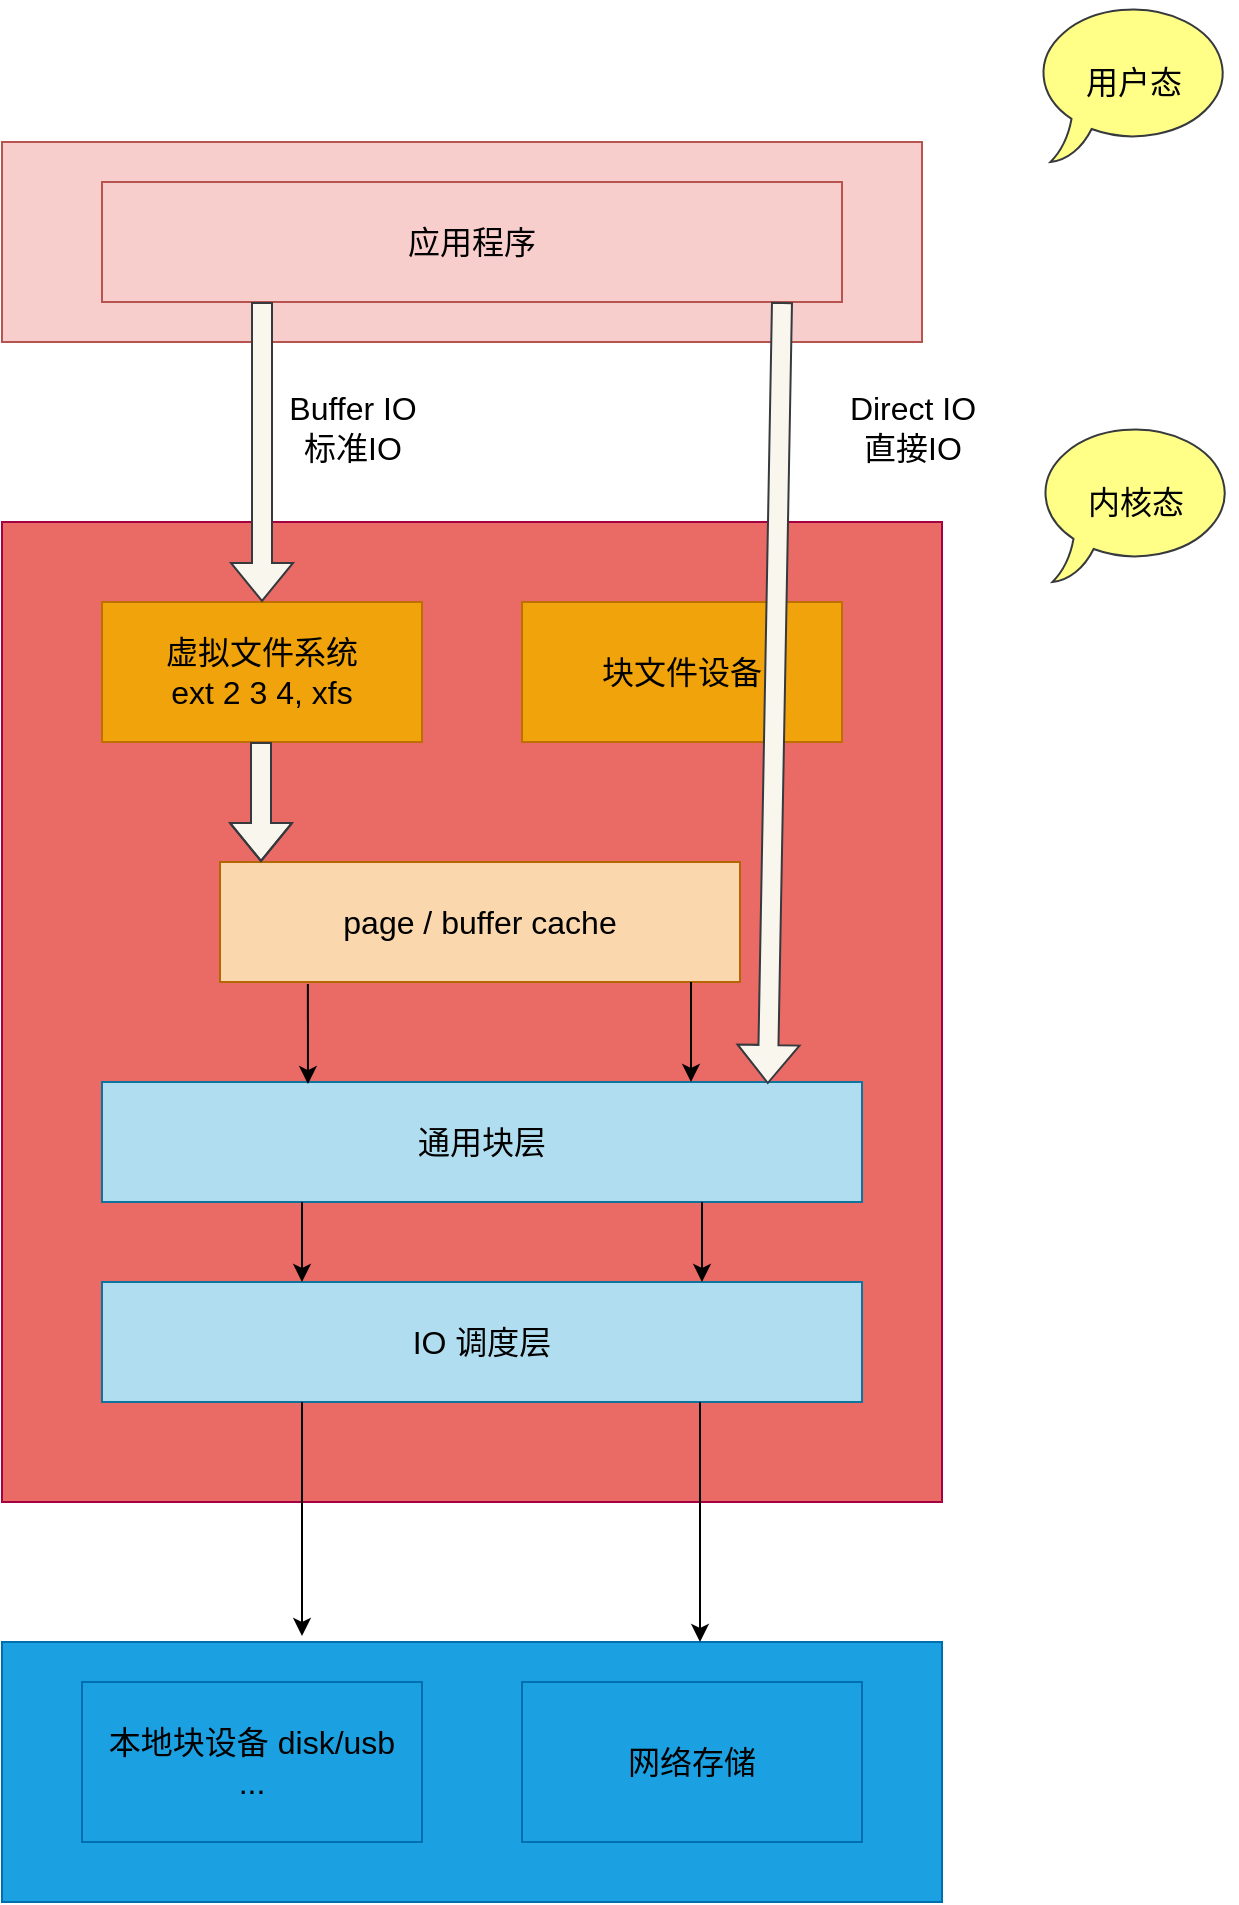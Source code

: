 <mxfile version="26.1.1">
  <diagram name="第 1 页" id="3h79PdZIu5i9EZlcZ24i">
    <mxGraphModel dx="1434" dy="746" grid="1" gridSize="10" guides="1" tooltips="1" connect="1" arrows="1" fold="1" page="1" pageScale="1" pageWidth="827" pageHeight="1169" math="0" shadow="0">
      <root>
        <mxCell id="0" />
        <mxCell id="1" parent="0" />
        <mxCell id="bchtEtfyETqs7zQXqti5-1" value="" style="rounded=0;whiteSpace=wrap;html=1;fillColor=#f8cecc;strokeColor=#b85450;fontSize=16;" vertex="1" parent="1">
          <mxGeometry x="210" y="120" width="460" height="100" as="geometry" />
        </mxCell>
        <mxCell id="bchtEtfyETqs7zQXqti5-2" value="应用程序" style="rounded=0;whiteSpace=wrap;html=1;fillColor=#f8cecc;strokeColor=#b85450;fontSize=16;" vertex="1" parent="1">
          <mxGeometry x="260" y="140" width="370" height="60" as="geometry" />
        </mxCell>
        <mxCell id="bchtEtfyETqs7zQXqti5-5" value="用户态" style="whiteSpace=wrap;html=1;shape=mxgraph.basic.oval_callout;fillColor=#ffff88;strokeColor=#36393d;fontSize=16;" vertex="1" parent="1">
          <mxGeometry x="726" y="50" width="100" height="80" as="geometry" />
        </mxCell>
        <mxCell id="bchtEtfyETqs7zQXqti5-6" value="" style="rounded=0;whiteSpace=wrap;html=1;fillColor=#EA6B66;strokeColor=#A50040;fontColor=#ffffff;fontSize=16;" vertex="1" parent="1">
          <mxGeometry x="210" y="310" width="470" height="490" as="geometry" />
        </mxCell>
        <mxCell id="bchtEtfyETqs7zQXqti5-7" value="虚拟文件系统&lt;div&gt;ext 2 3 4, xfs&lt;/div&gt;" style="rounded=0;whiteSpace=wrap;html=1;fillColor=#f0a30a;strokeColor=#BD7000;fontColor=#000000;fontSize=16;" vertex="1" parent="1">
          <mxGeometry x="260" y="350" width="160" height="70" as="geometry" />
        </mxCell>
        <mxCell id="bchtEtfyETqs7zQXqti5-8" value="块文件设备" style="rounded=0;whiteSpace=wrap;html=1;fillColor=#f0a30a;fontColor=#000000;strokeColor=#BD7000;fontSize=16;" vertex="1" parent="1">
          <mxGeometry x="470" y="350" width="160" height="70" as="geometry" />
        </mxCell>
        <mxCell id="bchtEtfyETqs7zQXqti5-9" value="page / buffer cache" style="rounded=0;whiteSpace=wrap;html=1;fillColor=#fad7ac;strokeColor=#b46504;fontSize=16;" vertex="1" parent="1">
          <mxGeometry x="319" y="480" width="260" height="60" as="geometry" />
        </mxCell>
        <mxCell id="bchtEtfyETqs7zQXqti5-10" value="通用块层" style="rounded=0;whiteSpace=wrap;html=1;fillColor=#b1ddf0;strokeColor=#10739e;fontSize=16;" vertex="1" parent="1">
          <mxGeometry x="260" y="590" width="380" height="60" as="geometry" />
        </mxCell>
        <mxCell id="bchtEtfyETqs7zQXqti5-11" value="IO 调度层" style="rounded=0;whiteSpace=wrap;html=1;fillColor=#b1ddf0;strokeColor=#10739e;fontSize=16;" vertex="1" parent="1">
          <mxGeometry x="260" y="690" width="380" height="60" as="geometry" />
        </mxCell>
        <mxCell id="bchtEtfyETqs7zQXqti5-12" value="" style="rounded=0;whiteSpace=wrap;html=1;fillColor=#1ba1e2;fontColor=#ffffff;strokeColor=#006EAF;fontSize=16;" vertex="1" parent="1">
          <mxGeometry x="210" y="870" width="470" height="130" as="geometry" />
        </mxCell>
        <mxCell id="bchtEtfyETqs7zQXqti5-13" value="本地块设备 disk/usb&lt;div&gt;...&lt;/div&gt;" style="rounded=0;whiteSpace=wrap;html=1;fillColor=#1ba1e2;fontColor=default;strokeColor=#006EAF;fontSize=16;" vertex="1" parent="1">
          <mxGeometry x="250" y="890" width="170" height="80" as="geometry" />
        </mxCell>
        <mxCell id="bchtEtfyETqs7zQXqti5-14" value="网络存储" style="rounded=0;whiteSpace=wrap;html=1;fillColor=#1ba1e2;fontColor=default;strokeColor=#006EAF;fontSize=16;" vertex="1" parent="1">
          <mxGeometry x="470" y="890" width="170" height="80" as="geometry" />
        </mxCell>
        <mxCell id="bchtEtfyETqs7zQXqti5-15" value="内核态" style="whiteSpace=wrap;html=1;shape=mxgraph.basic.oval_callout;fillColor=#ffff88;strokeColor=#36393d;fontSize=16;" vertex="1" parent="1">
          <mxGeometry x="727" y="260" width="100" height="80" as="geometry" />
        </mxCell>
        <mxCell id="bchtEtfyETqs7zQXqti5-16" value="" style="shape=flexArrow;endArrow=classic;html=1;rounded=0;fillColor=#f9f7ed;strokeColor=#36393d;fontSize=16;" edge="1" parent="1" target="bchtEtfyETqs7zQXqti5-7">
          <mxGeometry width="50" height="50" relative="1" as="geometry">
            <mxPoint x="340" y="200" as="sourcePoint" />
            <mxPoint x="180" y="250" as="targetPoint" />
          </mxGeometry>
        </mxCell>
        <mxCell id="bchtEtfyETqs7zQXqti5-17" value="" style="shape=flexArrow;endArrow=classic;html=1;rounded=0;entryX=0.876;entryY=0.017;entryDx=0;entryDy=0;entryPerimeter=0;fillColor=#f9f7ed;strokeColor=#36393d;fontSize=16;" edge="1" parent="1" target="bchtEtfyETqs7zQXqti5-10">
          <mxGeometry width="50" height="50" relative="1" as="geometry">
            <mxPoint x="600" y="200" as="sourcePoint" />
            <mxPoint x="600" y="350" as="targetPoint" />
          </mxGeometry>
        </mxCell>
        <mxCell id="bchtEtfyETqs7zQXqti5-19" value="" style="shape=flexArrow;endArrow=classic;html=1;rounded=0;fillColor=#f9f7ed;strokeColor=#36393d;fontSize=16;" edge="1" parent="1">
          <mxGeometry width="50" height="50" relative="1" as="geometry">
            <mxPoint x="339.5" y="420" as="sourcePoint" />
            <mxPoint x="339.5" y="480" as="targetPoint" />
            <Array as="points">
              <mxPoint x="339.5" y="560" />
              <mxPoint x="339.5" y="480" />
            </Array>
          </mxGeometry>
        </mxCell>
        <mxCell id="bchtEtfyETqs7zQXqti5-20" value="" style="endArrow=classic;html=1;rounded=0;exitX=0.169;exitY=1.017;exitDx=0;exitDy=0;exitPerimeter=0;entryX=0.271;entryY=0.017;entryDx=0;entryDy=0;entryPerimeter=0;fontSize=16;" edge="1" parent="1" source="bchtEtfyETqs7zQXqti5-9" target="bchtEtfyETqs7zQXqti5-10">
          <mxGeometry width="50" height="50" relative="1" as="geometry">
            <mxPoint x="680" y="590" as="sourcePoint" />
            <mxPoint x="361" y="580" as="targetPoint" />
          </mxGeometry>
        </mxCell>
        <mxCell id="bchtEtfyETqs7zQXqti5-23" value="" style="endArrow=classic;html=1;rounded=0;exitX=0.169;exitY=1.017;exitDx=0;exitDy=0;exitPerimeter=0;entryX=0.271;entryY=0.017;entryDx=0;entryDy=0;entryPerimeter=0;fontSize=16;" edge="1" parent="1">
          <mxGeometry width="50" height="50" relative="1" as="geometry">
            <mxPoint x="554.5" y="540" as="sourcePoint" />
            <mxPoint x="554.5" y="590" as="targetPoint" />
          </mxGeometry>
        </mxCell>
        <mxCell id="bchtEtfyETqs7zQXqti5-24" value="" style="endArrow=classic;html=1;rounded=0;exitX=0.169;exitY=1.017;exitDx=0;exitDy=0;exitPerimeter=0;fontSize=16;" edge="1" parent="1">
          <mxGeometry width="50" height="50" relative="1" as="geometry">
            <mxPoint x="360" y="650" as="sourcePoint" />
            <mxPoint x="360" y="690" as="targetPoint" />
          </mxGeometry>
        </mxCell>
        <mxCell id="bchtEtfyETqs7zQXqti5-25" value="" style="endArrow=classic;html=1;rounded=0;exitX=0.169;exitY=1.017;exitDx=0;exitDy=0;exitPerimeter=0;fontSize=16;" edge="1" parent="1">
          <mxGeometry width="50" height="50" relative="1" as="geometry">
            <mxPoint x="560" y="650" as="sourcePoint" />
            <mxPoint x="560" y="690" as="targetPoint" />
          </mxGeometry>
        </mxCell>
        <mxCell id="bchtEtfyETqs7zQXqti5-26" value="" style="endArrow=classic;html=1;rounded=0;exitX=0.169;exitY=1.017;exitDx=0;exitDy=0;exitPerimeter=0;fontSize=16;" edge="1" parent="1">
          <mxGeometry width="50" height="50" relative="1" as="geometry">
            <mxPoint x="360" y="750" as="sourcePoint" />
            <mxPoint x="360" y="867" as="targetPoint" />
          </mxGeometry>
        </mxCell>
        <mxCell id="bchtEtfyETqs7zQXqti5-27" value="" style="endArrow=classic;html=1;rounded=0;exitX=0.169;exitY=1.017;exitDx=0;exitDy=0;exitPerimeter=0;entryX=0.75;entryY=0;entryDx=0;entryDy=0;fontSize=16;" edge="1" parent="1">
          <mxGeometry width="50" height="50" relative="1" as="geometry">
            <mxPoint x="559" y="750" as="sourcePoint" />
            <mxPoint x="559" y="870" as="targetPoint" />
          </mxGeometry>
        </mxCell>
        <mxCell id="bchtEtfyETqs7zQXqti5-28" value="&lt;font style=&quot;font-size: 16px;&quot;&gt;Buffer IO&lt;/font&gt;&lt;div&gt;&lt;font style=&quot;font-size: 16px;&quot;&gt;标准IO&lt;/font&gt;&lt;/div&gt;" style="text;html=1;align=center;verticalAlign=middle;resizable=0;points=[];autosize=1;strokeColor=none;fillColor=none;" vertex="1" parent="1">
          <mxGeometry x="340" y="238" width="90" height="50" as="geometry" />
        </mxCell>
        <mxCell id="bchtEtfyETqs7zQXqti5-29" value="&lt;span style=&quot;font-size: 16px;&quot;&gt;Direct IO&lt;/span&gt;&lt;div&gt;&lt;span style=&quot;font-size: 16px;&quot;&gt;直接IO&lt;/span&gt;&lt;/div&gt;" style="text;html=1;align=center;verticalAlign=middle;resizable=0;points=[];autosize=1;strokeColor=none;fillColor=none;" vertex="1" parent="1">
          <mxGeometry x="620" y="238" width="90" height="50" as="geometry" />
        </mxCell>
      </root>
    </mxGraphModel>
  </diagram>
</mxfile>
